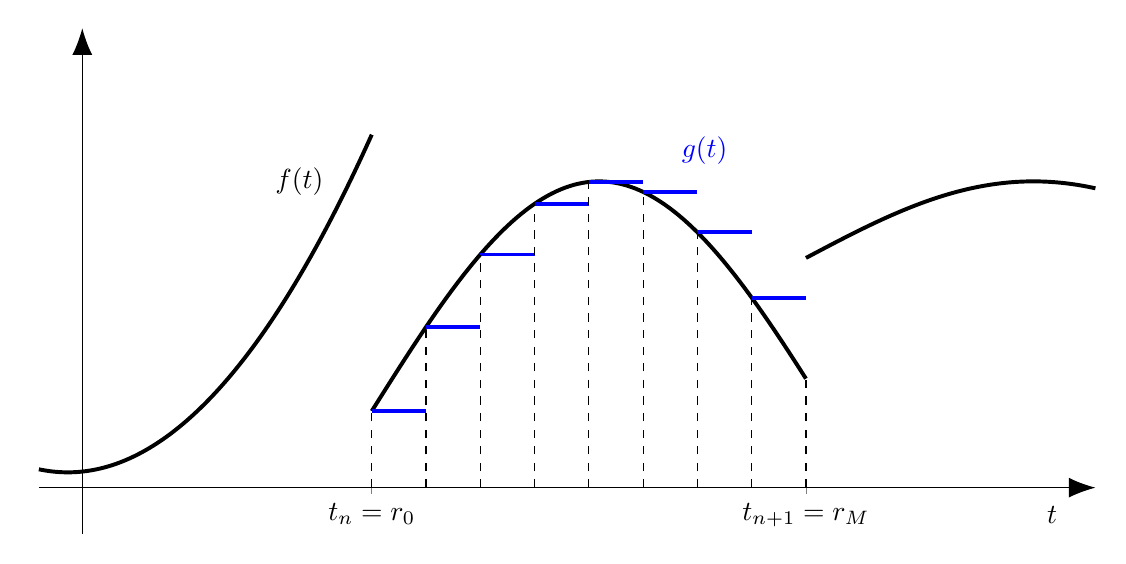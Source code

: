 % tex-fmt: off
\usetikzlibrary{arrows.meta}
\begin{tikzpicture}
    \begin{axis}[
        axis lines = middle,
        axis line style={-{Latex[scale=2]}},
        xlabel = \empty,
        ylabel = \empty,
        xtick = {2,5}, % Remove all x-axis ticks
        xticklabels = {$t_n=r_0$,$t_{n+1}=r_M$},
        ytick = \empty,
        ymin = -0.3, ymax = 3, % Adjust the y-axis limits to not draw below the x-axis
        xmin = -0.3, xmax = 7,
        clip = false,
        every axis plot/.append style={thick},
        width=15cm, % Set the width of the figure
        height=8cm, % Set the height of the figure
    ]

    % Piecewise function definition
    \addplot+[black, no marks, domain=-0.3:2, samples=100, line width=0.5mm] {0.5*(x+0.1)^2+0.1};
    \addplot+[black, no marks, domain=2:5, samples=100, line width=0.5mm] {1.5*sin(deg(x-2)) + 0.5}; % Less curved function
    \addplot+[black, no marks, domain=5:7, samples=100, line width=0.5mm] {0.5*sin(deg(x-5)) + 1.5};

    % Piecewise constant approximation on [t_n, t_{n+1}]
    \pgfmathsetmacro{\step}{(5-2)/8} % Calculate step size for 7 sub-intervals
    \foreach \i in {0,...,7} {
        \pgfmathsetmacro{\leftcoord}{2 + \i*\step}
        \pgfmathsetmacro{\rightcoord}{2 + (\i+1)*\step}
        \pgfmathsetmacro{\value}{1.5*sin(deg(\leftcoord-2)) + 0.5} % Value of the sine function at the left endpoint
        \edef\temp{\noexpand\draw[blue, line width=0.5mm] (axis cs:\leftcoord,\value) -- (axis cs:\rightcoord,\value);}
        \temp
        % Add dashed vertical lines up to the y-value of the approximation, but not below the x-axis
        \edef\temp{\noexpand\draw[dashed] (axis cs:\leftcoord,0) -- (axis cs:\leftcoord,\value);}
        \temp
    }
    % Add the last vertical line for the rightmost coordinate, up to the y-value of the last approximation piece
    \pgfmathsetmacro{\lastvalue}{1.5*sin(deg(5-2)) + 0.51}
    \draw[dashed] (axis cs:5,0) -- (axis cs:5,\lastvalue);
    \draw (1.5,2) node {$f(t)$};
    \draw (6.7,-0.18) node {$t$};
    \draw[blue] (4.3,2.2) node {$g(t)$};
    \end{axis}
    \end{tikzpicture}